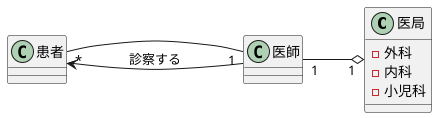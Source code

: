 @startuml
left to right direction
class 医局{
    - 外科
    - 内科
    - 小児科
}
class 患者{
}
class 医師{
}
医師-->患者:診察する
医師 "1" --o "1" 医局
医師 "1" --up- "*" 患者

@enduml